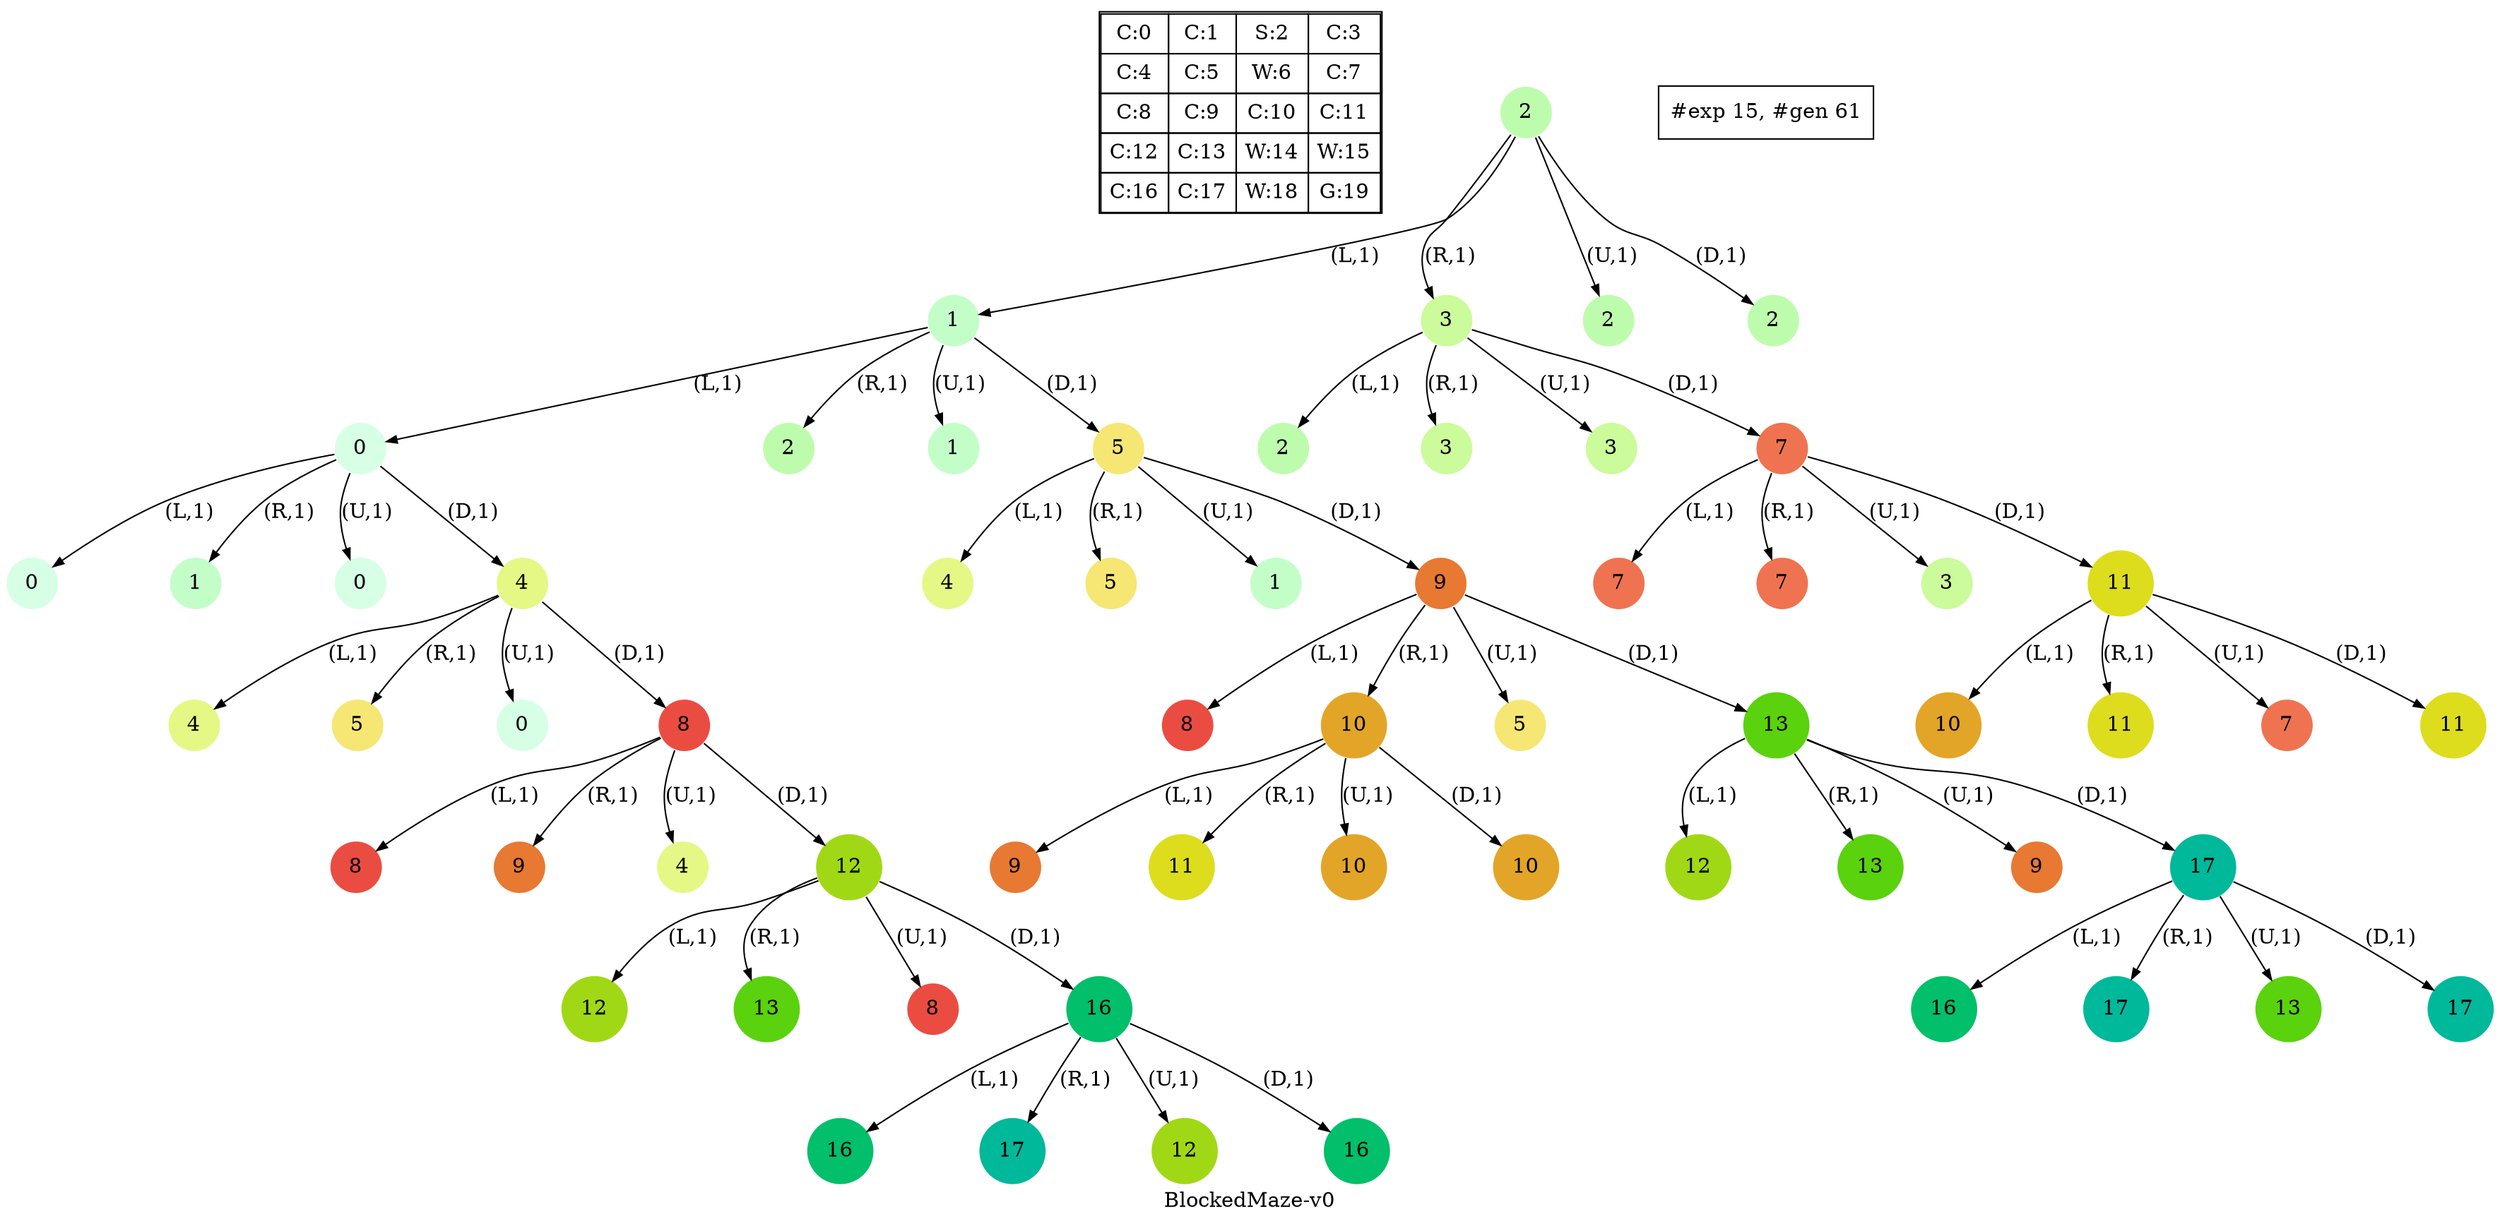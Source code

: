 digraph BlockedMaze { label="BlockedMaze-v0"
subgraph MAP {label=Map;map [shape=plaintext label=<<table border="1" cellpadding="5" cellspacing="0" cellborder="1"><tr><td>C:0</td><td>C:1</td><td>S:2</td><td>C:3</td></tr><tr><td>C:4</td><td>C:5</td><td>W:6</td><td>C:7</td></tr><tr><td>C:8</td><td>C:9</td><td>C:10</td><td>C:11</td></tr><tr><td>C:12</td><td>C:13</td><td>W:14</td><td>W:15</td></tr><tr><td>C:16</td><td>C:17</td><td>W:18</td><td>G:19</td></tr></table>>]} 
nodesep=1 ranksep=0.5 node [shape=circle] edge [arrowsize=0.7] 
"0_2" [label=2 style=filled color=white  fillcolor="0.29607843 0.31486959 0.98720184 1.        "]; 
"0_2.1-0" [label=1 style=filled color=white  fillcolor="0.35098039 0.23194764 0.99315867 1.        "];  "0_2" -> "0_2.1-0" [label="(L,1)" ]; 
"0_2.3-1" [label=3 style=filled color=white  fillcolor="0.24901961 0.38410575 0.98063477 1.        "];  "0_2" -> "0_2.3-1" [label="(R,1)" ]; 
"0_2.2-2" [label=2 style=filled color=white  fillcolor="0.29607843 0.31486959 0.98720184 1.        "];  "0_2" -> "0_2.2-2" [label="(U,1)" ]; 
"0_2.2-3" [label=2 style=filled color=white  fillcolor="0.29607843 0.31486959 0.98720184 1.        "];  "0_2" -> "0_2.2-3" [label="(D,1)" ]; 
"0_2.1.0-0" [label=0 style=filled color=white  fillcolor="0.39803922 0.15947579 0.99679532 1.        "];  "0_2.1-0" -> "0_2.1.0-0" [label="(L,1)" ]; 
"0_2.1.2-1" [label=2 style=filled color=white  fillcolor="0.29607843 0.31486959 0.98720184 1.        "];  "0_2.1-0" -> "0_2.1.2-1" [label="(R,1)" ]; 
"0_2.1.1-2" [label=1 style=filled color=white  fillcolor="0.35098039 0.23194764 0.99315867 1.        "];  "0_2.1-0" -> "0_2.1.1-2" [label="(U,1)" ]; 
"0_2.1.5-3" [label=5 style=filled color=white  fillcolor="0.14705882 0.52643216 0.96182564 1.        "];  "0_2.1-0" -> "0_2.1.5-3" [label="(D,1)" ]; 
"0_2.3.2-0" [label=2 style=filled color=white  fillcolor="0.29607843 0.31486959 0.98720184 1.        "];  "0_2.3-1" -> "0_2.3.2-0" [label="(L,1)" ]; 
"0_2.3.3-1" [label=3 style=filled color=white  fillcolor="0.24901961 0.38410575 0.98063477 1.        "];  "0_2.3-1" -> "0_2.3.3-1" [label="(R,1)" ]; 
"0_2.3.3-2" [label=3 style=filled color=white  fillcolor="0.24901961 0.38410575 0.98063477 1.        "];  "0_2.3-1" -> "0_2.3.3-2" [label="(U,1)" ]; 
"0_2.3.7-3" [label=7 style=filled color=white  fillcolor="0.0372549  0.66454018 0.93467977 1.        "];  "0_2.3-1" -> "0_2.3.7-3" [label="(D,1)" ]; 
"0_2.1.0.0-0" [label=0 style=filled color=white  fillcolor="0.39803922 0.15947579 0.99679532 1.        "];  "0_2.1.0-0" -> "0_2.1.0.0-0" [label="(L,1)" ]; 
"0_2.1.0.1-1" [label=1 style=filled color=white  fillcolor="0.35098039 0.23194764 0.99315867 1.        "];  "0_2.1.0-0" -> "0_2.1.0.1-1" [label="(R,1)" ]; 
"0_2.1.0.0-2" [label=0 style=filled color=white  fillcolor="0.39803922 0.15947579 0.99679532 1.        "];  "0_2.1.0-0" -> "0_2.1.0.0-2" [label="(U,1)" ]; 
"0_2.1.0.4-3" [label=4 style=filled color=white  fillcolor="0.19411765 0.46220388 0.97128103 1.        "];  "0_2.1.0-0" -> "0_2.1.0.4-3" [label="(D,1)" ]; 
"0_2.1.5.4-0" [label=4 style=filled color=white  fillcolor="0.19411765 0.46220388 0.97128103 1.        "];  "0_2.1.5-3" -> "0_2.1.5.4-0" [label="(L,1)" ]; 
"0_2.1.5.5-1" [label=5 style=filled color=white  fillcolor="0.14705882 0.52643216 0.96182564 1.        "];  "0_2.1.5-3" -> "0_2.1.5.5-1" [label="(R,1)" ]; 
"0_2.1.5.1-2" [label=1 style=filled color=white  fillcolor="0.35098039 0.23194764 0.99315867 1.        "];  "0_2.1.5-3" -> "0_2.1.5.1-2" [label="(U,1)" ]; 
"0_2.1.5.9-3" [label=9 style=filled color=white  fillcolor="0.06470588 0.77520398 0.9032472  1.        "];  "0_2.1.5-3" -> "0_2.1.5.9-3" [label="(D,1)" ]; 
"0_2.3.7.7-0" [label=7 style=filled color=white  fillcolor="0.0372549  0.66454018 0.93467977 1.        "];  "0_2.3.7-3" -> "0_2.3.7.7-0" [label="(L,1)" ]; 
"0_2.3.7.7-1" [label=7 style=filled color=white  fillcolor="0.0372549  0.66454018 0.93467977 1.        "];  "0_2.3.7-3" -> "0_2.3.7.7-1" [label="(R,1)" ]; 
"0_2.3.7.3-2" [label=3 style=filled color=white  fillcolor="0.24901961 0.38410575 0.98063477 1.        "];  "0_2.3.7-3" -> "0_2.3.7.3-2" [label="(U,1)" ]; 
"0_2.3.7.11-3" [label=11 style=filled color=white  fillcolor="0.16666667 0.8660254  0.8660254  1.        "];  "0_2.3.7-3" -> "0_2.3.7.11-3" [label="(D,1)" ]; 
"0_2.1.0.4.4-0" [label=4 style=filled color=white  fillcolor="0.19411765 0.46220388 0.97128103 1.        "];  "0_2.1.0.4-3" -> "0_2.1.0.4.4-0" [label="(L,1)" ]; 
"0_2.1.0.4.5-1" [label=5 style=filled color=white  fillcolor="0.14705882 0.52643216 0.96182564 1.        "];  "0_2.1.0.4-3" -> "0_2.1.0.4.5-1" [label="(R,1)" ]; 
"0_2.1.0.4.0-2" [label=0 style=filled color=white  fillcolor="0.39803922 0.15947579 0.99679532 1.        "];  "0_2.1.0.4-3" -> "0_2.1.0.4.0-2" [label="(U,1)" ]; 
"0_2.1.0.4.8-3" [label=8 style=filled color=white  fillcolor="0.00980392 0.71791192 0.92090552 1.        "];  "0_2.1.0.4-3" -> "0_2.1.0.4.8-3" [label="(D,1)" ]; 
"0_2.1.5.9.8-0" [label=8 style=filled color=white  fillcolor="0.00980392 0.71791192 0.92090552 1.        "];  "0_2.1.5.9-3" -> "0_2.1.5.9.8-0" [label="(L,1)" ]; 
"0_2.1.5.9.10-1" [label=10 style=filled color=white  fillcolor="0.11176471 0.81974048 0.88677369 1.        "];  "0_2.1.5.9-3" -> "0_2.1.5.9.10-1" [label="(R,1)" ]; 
"0_2.1.5.9.5-2" [label=5 style=filled color=white  fillcolor="0.14705882 0.52643216 0.96182564 1.        "];  "0_2.1.5.9-3" -> "0_2.1.5.9.5-2" [label="(U,1)" ]; 
"0_2.1.5.9.13-3" [label=13 style=filled color=white  fillcolor="0.26862745 0.93467977 0.82325295 1.        "];  "0_2.1.5.9-3" -> "0_2.1.5.9.13-3" [label="(D,1)" ]; 
"0_2.3.7.11.10-0" [label=10 style=filled color=white  fillcolor="0.11176471 0.81974048 0.88677369 1.        "];  "0_2.3.7.11-3" -> "0_2.3.7.11.10-0" [label="(L,1)" ]; 
"0_2.3.7.11.11-1" [label=11 style=filled color=white  fillcolor="0.16666667 0.8660254  0.8660254  1.        "];  "0_2.3.7.11-3" -> "0_2.3.7.11.11-1" [label="(R,1)" ]; 
"0_2.3.7.11.7-2" [label=7 style=filled color=white  fillcolor="0.0372549  0.66454018 0.93467977 1.        "];  "0_2.3.7.11-3" -> "0_2.3.7.11.7-2" [label="(U,1)" ]; 
"0_2.3.7.11.11-3" [label=11 style=filled color=white  fillcolor="0.16666667 0.8660254  0.8660254  1.        "];  "0_2.3.7.11-3" -> "0_2.3.7.11.11-3" [label="(D,1)" ]; 
"0_2.1.5.9.10.9-0" [label=9 style=filled color=white  fillcolor="0.06470588 0.77520398 0.9032472  1.        "];  "0_2.1.5.9.10-1" -> "0_2.1.5.9.10.9-0" [label="(L,1)" ]; 
"0_2.1.5.9.10.11-1" [label=11 style=filled color=white  fillcolor="0.16666667 0.8660254  0.8660254  1.        "];  "0_2.1.5.9.10-1" -> "0_2.1.5.9.10.11-1" [label="(R,1)" ]; 
"0_2.1.5.9.10.10-2" [label=10 style=filled color=white  fillcolor="0.11176471 0.81974048 0.88677369 1.        "];  "0_2.1.5.9.10-1" -> "0_2.1.5.9.10.10-2" [label="(U,1)" ]; 
"0_2.1.5.9.10.10-3" [label=10 style=filled color=white  fillcolor="0.11176471 0.81974048 0.88677369 1.        "];  "0_2.1.5.9.10-1" -> "0_2.1.5.9.10.10-3" [label="(D,1)" ]; 
"0_2.1.0.4.8.8-0" [label=8 style=filled color=white  fillcolor="0.00980392 0.71791192 0.92090552 1.        "];  "0_2.1.0.4.8-3" -> "0_2.1.0.4.8.8-0" [label="(L,1)" ]; 
"0_2.1.0.4.8.9-1" [label=9 style=filled color=white  fillcolor="0.06470588 0.77520398 0.9032472  1.        "];  "0_2.1.0.4.8-3" -> "0_2.1.0.4.8.9-1" [label="(R,1)" ]; 
"0_2.1.0.4.8.4-2" [label=4 style=filled color=white  fillcolor="0.19411765 0.46220388 0.97128103 1.        "];  "0_2.1.0.4.8-3" -> "0_2.1.0.4.8.4-2" [label="(U,1)" ]; 
"0_2.1.0.4.8.12-3" [label=12 style=filled color=white  fillcolor="0.21372549 0.9005867  0.84695821 1.        "];  "0_2.1.0.4.8-3" -> "0_2.1.0.4.8.12-3" [label="(D,1)" ]; 
"0_2.1.5.9.13.12-0" [label=12 style=filled color=white  fillcolor="0.21372549 0.9005867  0.84695821 1.        "];  "0_2.1.5.9.13-3" -> "0_2.1.5.9.13.12-0" [label="(L,1)" ]; 
"0_2.1.5.9.13.13-1" [label=13 style=filled color=white  fillcolor="0.26862745 0.93467977 0.82325295 1.        "];  "0_2.1.5.9.13-3" -> "0_2.1.5.9.13.13-1" [label="(R,1)" ]; 
"0_2.1.5.9.13.9-2" [label=9 style=filled color=white  fillcolor="0.06470588 0.77520398 0.9032472  1.        "];  "0_2.1.5.9.13-3" -> "0_2.1.5.9.13.9-2" [label="(U,1)" ]; 
"0_2.1.5.9.13.17-3" [label=17 style=filled color=white  fillcolor="0.47254902 0.99907048 0.72218645 1.        "];  "0_2.1.5.9.13-3" -> "0_2.1.5.9.13.17-3" [label="(D,1)" ]; 
"0_2.1.0.4.8.12.12-0" [label=12 style=filled color=white  fillcolor="0.21372549 0.9005867  0.84695821 1.        "];  "0_2.1.0.4.8.12-3" -> "0_2.1.0.4.8.12.12-0" [label="(L,1)" ]; 
"0_2.1.0.4.8.12.13-1" [label=13 style=filled color=white  fillcolor="0.26862745 0.93467977 0.82325295 1.        "];  "0_2.1.0.4.8.12-3" -> "0_2.1.0.4.8.12.13-1" [label="(R,1)" ]; 
"0_2.1.0.4.8.12.8-2" [label=8 style=filled color=white  fillcolor="0.00980392 0.71791192 0.92090552 1.        "];  "0_2.1.0.4.8.12-3" -> "0_2.1.0.4.8.12.8-2" [label="(U,1)" ]; 
"0_2.1.0.4.8.12.16-3" [label=16 style=filled color=white  fillcolor="0.4254902  0.99315867 0.74725253 1.        "];  "0_2.1.0.4.8.12-3" -> "0_2.1.0.4.8.12.16-3" [label="(D,1)" ]; 
"0_2.1.5.9.13.17.16-0" [label=16 style=filled color=white  fillcolor="0.4254902  0.99315867 0.74725253 1.        "];  "0_2.1.5.9.13.17-3" -> "0_2.1.5.9.13.17.16-0" [label="(L,1)" ]; 
"0_2.1.5.9.13.17.17-1" [label=17 style=filled color=white  fillcolor="0.47254902 0.99907048 0.72218645 1.        "];  "0_2.1.5.9.13.17-3" -> "0_2.1.5.9.13.17.17-1" [label="(R,1)" ]; 
"0_2.1.5.9.13.17.13-2" [label=13 style=filled color=white  fillcolor="0.26862745 0.93467977 0.82325295 1.        "];  "0_2.1.5.9.13.17-3" -> "0_2.1.5.9.13.17.13-2" [label="(U,1)" ]; 
"0_2.1.5.9.13.17.17-3" [label=17 style=filled color=white  fillcolor="0.47254902 0.99907048 0.72218645 1.        "];  "0_2.1.5.9.13.17-3" -> "0_2.1.5.9.13.17.17-3" [label="(D,1)" ]; 
"0_2.1.0.4.8.12.16.16-0" [label=16 style=filled color=white  fillcolor="0.4254902  0.99315867 0.74725253 1.        "];  "0_2.1.0.4.8.12.16-3" -> "0_2.1.0.4.8.12.16.16-0" [label="(L,1)" ]; 
"0_2.1.0.4.8.12.16.17-1" [label=17 style=filled color=white  fillcolor="0.47254902 0.99907048 0.72218645 1.        "];  "0_2.1.0.4.8.12.16-3" -> "0_2.1.0.4.8.12.16.17-1" [label="(R,1)" ]; 
"0_2.1.0.4.8.12.16.12-2" [label=12 style=filled color=white  fillcolor="0.21372549 0.9005867  0.84695821 1.        "];  "0_2.1.0.4.8.12.16-3" -> "0_2.1.0.4.8.12.16.12-2" [label="(U,1)" ]; 
"0_2.1.0.4.8.12.16.16-3" [label=16 style=filled color=white  fillcolor="0.4254902  0.99315867 0.74725253 1.        "];  "0_2.1.0.4.8.12.16-3" -> "0_2.1.0.4.8.12.16.16-3" [label="(D,1)" ];  "#exp 15, #gen 61" [ shape=box ];
}
